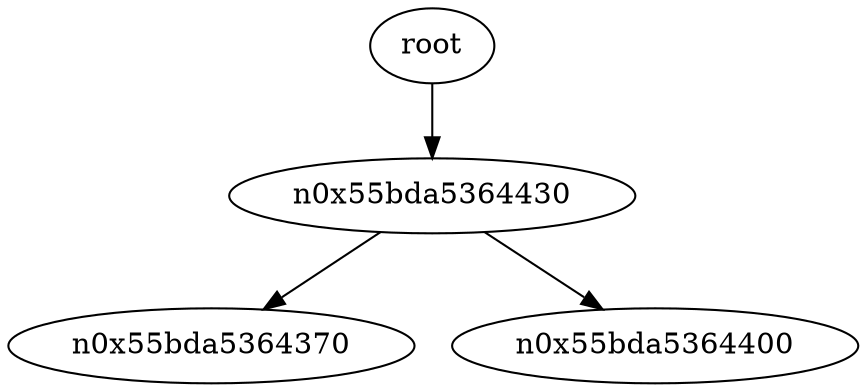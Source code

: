 digraph G {
n0x55bda5364480 [label="root"];
n0x55bda5364480 -> n0x55bda5364430;
n0x55bda5364430 -> n0x55bda5364370;
n0x55bda5364430 -> n0x55bda5364400;
}
